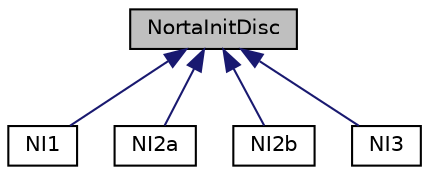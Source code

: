 digraph "NortaInitDisc"
{
 // INTERACTIVE_SVG=YES
  bgcolor="transparent";
  edge [fontname="Helvetica",fontsize="10",labelfontname="Helvetica",labelfontsize="10"];
  node [fontname="Helvetica",fontsize="10",shape=record];
  Node0 [label="NortaInitDisc",height=0.2,width=0.4,color="black", fillcolor="grey75", style="filled", fontcolor="black"];
  Node0 -> Node1 [dir="back",color="midnightblue",fontsize="10",style="solid",fontname="Helvetica"];
  Node1 [label="NI1",height=0.2,width=0.4,color="black",URL="$d0/d34/classumontreal_1_1ssj_1_1probdistmulti_1_1norta_1_1NI1.html",tooltip="Extends the class NortaInitDisc and implements the algorithm NI1. "];
  Node0 -> Node2 [dir="back",color="midnightblue",fontsize="10",style="solid",fontname="Helvetica"];
  Node2 [label="NI2a",height=0.2,width=0.4,color="black",URL="$dd/def/classumontreal_1_1ssj_1_1probdistmulti_1_1norta_1_1NI2a.html",tooltip="Extends the class NortaInitDisc and implements the algorithm NI2a. "];
  Node0 -> Node3 [dir="back",color="midnightblue",fontsize="10",style="solid",fontname="Helvetica"];
  Node3 [label="NI2b",height=0.2,width=0.4,color="black",URL="$d6/dcc/classumontreal_1_1ssj_1_1probdistmulti_1_1norta_1_1NI2b.html",tooltip="Extends the class NortaInitDisc and implements the algorithm NI2b. "];
  Node0 -> Node4 [dir="back",color="midnightblue",fontsize="10",style="solid",fontname="Helvetica"];
  Node4 [label="NI3",height=0.2,width=0.4,color="black",URL="$d1/dbf/classumontreal_1_1ssj_1_1probdistmulti_1_1norta_1_1NI3.html",tooltip="Extends the class NortaInitDisc and implements the algorithm NI3. "];
}
